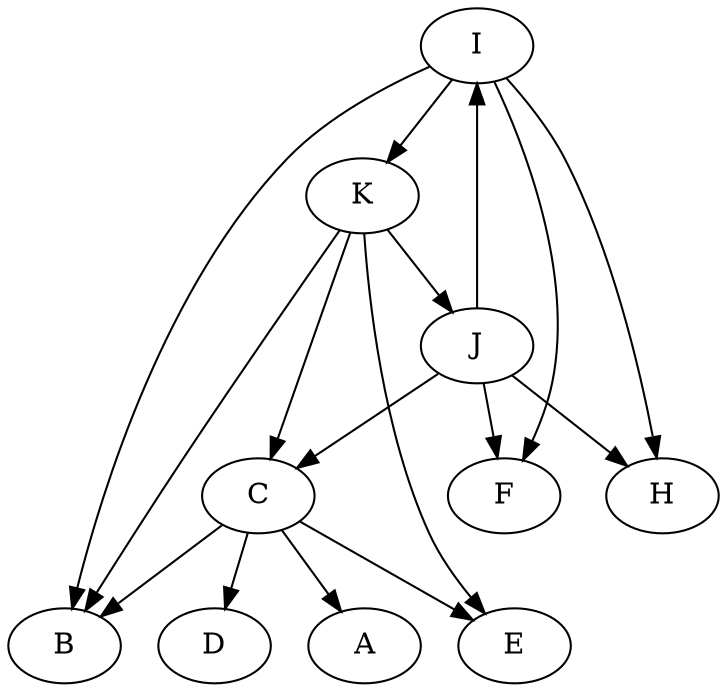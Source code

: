 //dot语言
// graph ethane 
// {
//     0 -- 1;
//     1 -- 2;
//     A -- B;
//     2 -- B;
// }

digraph
{
    C->A;
    C->B;
    C->D;
    C->E;
    J->F;
    J->C;
    J->H;
    J->I;
    I->K;
    I->B;
    I->H;
    I->F;
    K->C;
    K->E;
    K->B;
    K->J;
}